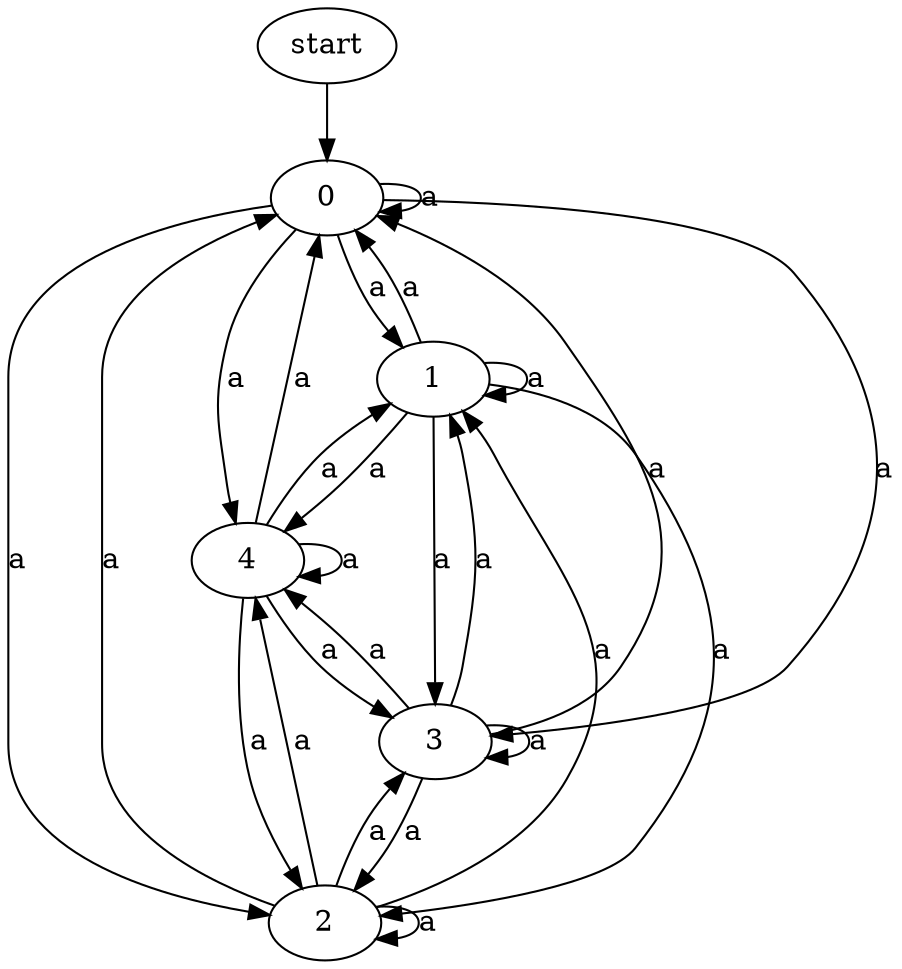 digraph Input {
  start -> 0 ;
  0 -> 0 [label = "a"];
  0 -> 1 [label = "a"];
  0 -> 2 [label = "a"];
  0 -> 3 [label = "a"];
  0 -> 4 [label = "a"];
  1 -> 0 [label = "a"];
  1 -> 1 [label = "a"];
  1 -> 2 [label = "a"];
  1 -> 3 [label = "a"];
  1 -> 4 [label = "a"];
  2 -> 0 [label = "a"];
  2 -> 1 [label = "a"];
  2 -> 2 [label = "a"];
  2 -> 3 [label = "a"];
  2 -> 4 [label = "a"];
  3 -> 0 [label = "a"];
  3 -> 1 [label = "a"];
  3 -> 2 [label = "a"];
  3 -> 3 [label = "a"];
  3 -> 4 [label = "a"];
  4 -> 0 [label = "a"];
  4 -> 1 [label = "a"];
  4 -> 2 [label = "a"];
  4 -> 3 [label = "a"];
  4 -> 4 [label = "a"];
}
